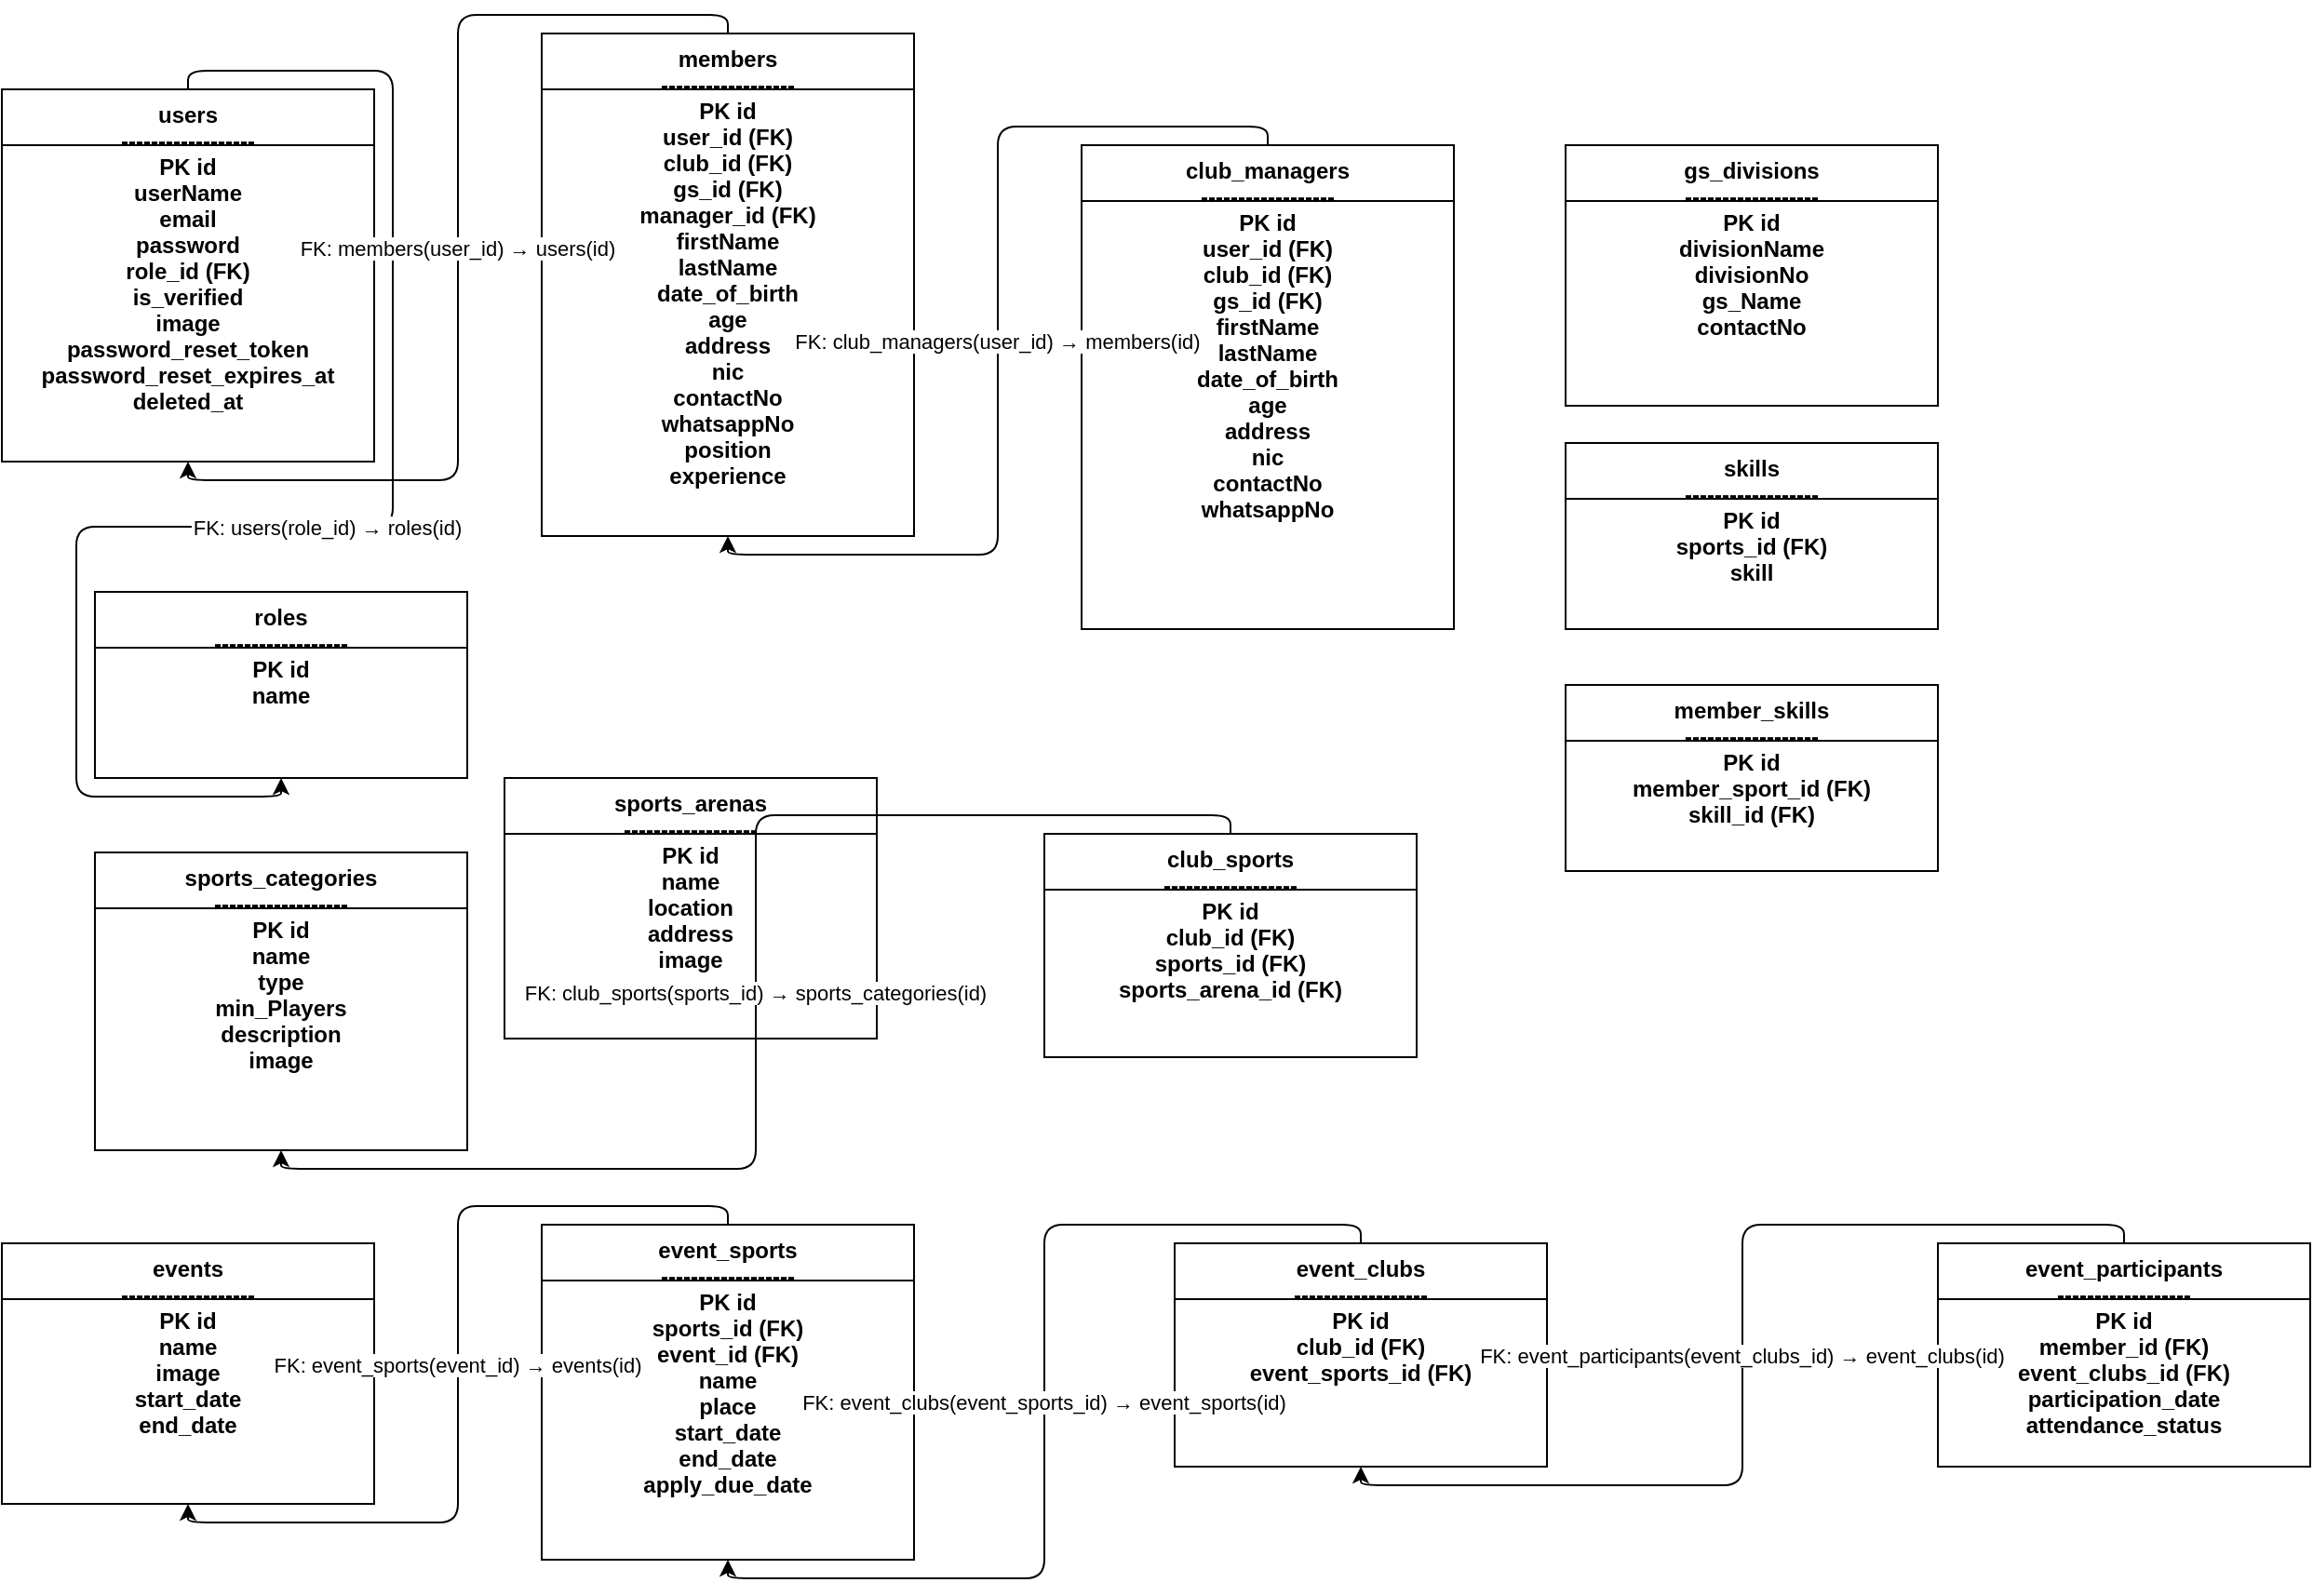 <mxfile>
    <diagram id="mD2tzZAaCmhHmnnn9W-B" name="Page-1">
        <mxGraphModel dx="1567" dy="1699" grid="1" gridSize="10" guides="1" tooltips="1" connect="1" arrows="1" fold="1" page="1" pageScale="1" pageWidth="850" pageHeight="1100" math="0" shadow="0">
            <root>
                <mxCell id="0"/>
                <mxCell id="1" parent="0"/>
                <mxCell id="users" value="users&#10;------------------&#10;PK id&#10;userName&#10;email&#10;password&#10;role_id (FK)&#10;is_verified&#10;image&#10;password_reset_token&#10;password_reset_expires_at&#10;deleted_at" style="shape=table;startSize=30;container=1;collapsible=1;childLayout=tableLayout;fixedRows=1;rowLines=0;fontStyle=1;align=center;resizeLast=1;verticalAlign=top;" parent="1" vertex="1">
                    <mxGeometry x="-10" y="10" width="200" height="200" as="geometry"/>
                </mxCell>
                <mxCell id="roles" value="roles&#10;------------------&#10;PK id&#10;name" style="shape=table;startSize=30;container=1;collapsible=1;childLayout=tableLayout;fixedRows=1;rowLines=0;fontStyle=1;align=center;resizeLast=1;verticalAlign=top;" parent="1" vertex="1">
                    <mxGeometry x="40" y="280" width="200" height="100" as="geometry"/>
                </mxCell>
                <mxCell id="members" value="members&#10;------------------&#10;PK id&#10;user_id (FK)&#10;club_id (FK)&#10;gs_id (FK)&#10;manager_id (FK)&#10;firstName&#10;lastName&#10;date_of_birth&#10;age&#10;address&#10;nic&#10;contactNo&#10;whatsappNo&#10;position&#10;experience" style="shape=table;startSize=30;container=1;collapsible=1;childLayout=tableLayout;fixedRows=1;rowLines=0;fontStyle=1;align=center;resizeLast=1;verticalAlign=top;" parent="1" vertex="1">
                    <mxGeometry x="280" y="-20" width="200" height="270" as="geometry"/>
                </mxCell>
                <mxCell id="club_managers" value="club_managers&#10;------------------&#10;PK id&#10;user_id (FK)&#10;club_id (FK)&#10;gs_id (FK)&#10;firstName&#10;lastName&#10;date_of_birth&#10;age&#10;address&#10;nic&#10;contactNo&#10;whatsappNo" style="shape=table;startSize=30;container=1;collapsible=1;childLayout=tableLayout;fixedRows=1;rowLines=0;fontStyle=1;align=center;resizeLast=1;verticalAlign=top;" parent="1" vertex="1">
                    <mxGeometry x="570" y="40" width="200" height="260" as="geometry"/>
                </mxCell>
                <mxCell id="sports_categories" value="sports_categories&#10;------------------&#10;PK id&#10;name&#10;type&#10;min_Players&#10;description&#10;image" style="shape=table;startSize=30;container=1;collapsible=1;childLayout=tableLayout;fixedRows=1;rowLines=0;fontStyle=1;align=center;resizeLast=1;verticalAlign=top;" parent="1" vertex="1">
                    <mxGeometry x="40" y="420" width="200" height="160" as="geometry"/>
                </mxCell>
                <mxCell id="sports_arenas" value="sports_arenas&#10;------------------&#10;PK id&#10;name&#10;location&#10;address&#10;image" style="shape=table;startSize=30;container=1;collapsible=1;childLayout=tableLayout;fixedRows=1;rowLines=0;fontStyle=1;align=center;resizeLast=1;verticalAlign=top;" parent="1" vertex="1">
                    <mxGeometry x="260" y="380" width="200" height="140" as="geometry"/>
                </mxCell>
                <mxCell id="club_sports" value="club_sports&#10;------------------&#10;PK id&#10;club_id (FK)&#10;sports_id (FK)&#10;sports_arena_id (FK)" style="shape=table;startSize=30;container=1;collapsible=1;childLayout=tableLayout;fixedRows=1;rowLines=0;fontStyle=1;align=center;resizeLast=1;verticalAlign=top;" parent="1" vertex="1">
                    <mxGeometry x="550" y="410" width="200" height="120" as="geometry"/>
                </mxCell>
                <mxCell id="gs_divisions" value="gs_divisions&#10;------------------&#10;PK id&#10;divisionName&#10;divisionNo&#10;gs_Name&#10;contactNo" style="shape=table;startSize=30;container=1;collapsible=1;childLayout=tableLayout;fixedRows=1;rowLines=0;fontStyle=1;align=center;resizeLast=1;verticalAlign=top;" parent="1" vertex="1">
                    <mxGeometry x="830" y="40" width="200" height="140" as="geometry"/>
                </mxCell>
                <mxCell id="skills" value="skills&#10;------------------&#10;PK id&#10;sports_id (FK)&#10;skill" style="shape=table;startSize=30;container=1;collapsible=1;childLayout=tableLayout;fixedRows=1;rowLines=0;fontStyle=1;align=center;resizeLast=1;verticalAlign=top;" parent="1" vertex="1">
                    <mxGeometry x="830" y="200" width="200" height="100" as="geometry"/>
                </mxCell>
                <mxCell id="member_skills" value="member_skills&#10;------------------&#10;PK id&#10;member_sport_id (FK)&#10;skill_id (FK)" style="shape=table;startSize=30;container=1;collapsible=1;childLayout=tableLayout;fixedRows=1;rowLines=0;fontStyle=1;align=center;resizeLast=1;verticalAlign=top;" parent="1" vertex="1">
                    <mxGeometry x="830" y="330" width="200" height="100" as="geometry"/>
                </mxCell>
                <mxCell id="events" value="events&#10;------------------&#10;PK id&#10;name&#10;image&#10;start_date&#10;end_date" style="shape=table;startSize=30;container=1;collapsible=1;childLayout=tableLayout;fixedRows=1;rowLines=0;fontStyle=1;align=center;resizeLast=1;verticalAlign=top;" parent="1" vertex="1">
                    <mxGeometry x="-10" y="630" width="200" height="140" as="geometry"/>
                </mxCell>
                <mxCell id="event_sports" value="event_sports&#10;------------------&#10;PK id&#10;sports_id (FK)&#10;event_id (FK)&#10;name&#10;place&#10;start_date&#10;end_date&#10;apply_due_date" style="shape=table;startSize=30;container=1;collapsible=1;childLayout=tableLayout;fixedRows=1;rowLines=0;fontStyle=1;align=center;resizeLast=1;verticalAlign=top;" parent="1" vertex="1">
                    <mxGeometry x="280" y="620" width="200" height="180" as="geometry"/>
                </mxCell>
                <mxCell id="event_clubs" value="event_clubs&#10;------------------&#10;PK id&#10;club_id (FK)&#10;event_sports_id (FK)" style="shape=table;startSize=30;container=1;collapsible=1;childLayout=tableLayout;fixedRows=1;rowLines=0;fontStyle=1;align=center;resizeLast=1;verticalAlign=top;" parent="1" vertex="1">
                    <mxGeometry x="620" y="630" width="200" height="120" as="geometry"/>
                </mxCell>
                <mxCell id="event_participants" value="event_participants&#10;------------------&#10;PK id&#10;member_id (FK)&#10;event_clubs_id (FK)&#10;participation_date&#10;attendance_status" style="shape=table;startSize=30;container=1;collapsible=1;childLayout=tableLayout;fixedRows=1;rowLines=0;fontStyle=1;align=center;resizeLast=1;verticalAlign=top;" parent="1" vertex="1">
                    <mxGeometry x="1030" y="630" width="200" height="120" as="geometry"/>
                </mxCell>
                <mxCell id="fk_users_roles" value="FK: users(role_id) → roles(id)" style="edgeStyle=orthogonalEdgeStyle;orthogonalLoop=1;exitX=0.5;exitY=0;entryX=0.5;entryY=1;" parent="1" source="users" target="roles" edge="1">
                    <mxGeometry relative="1" as="geometry"/>
                </mxCell>
                <mxCell id="fk_members_users" value="FK: members(user_id) → users(id)" style="edgeStyle=orthogonalEdgeStyle;orthogonalLoop=1;exitX=0.5;exitY=0;entryX=0.5;entryY=1;" parent="1" source="members" target="users" edge="1">
                    <mxGeometry relative="1" as="geometry"/>
                </mxCell>
                <mxCell id="fk_club_managers_members" value="FK: club_managers(user_id) → members(id)" style="edgeStyle=orthogonalEdgeStyle;orthogonalLoop=1;exitX=0.5;exitY=0;entryX=0.5;entryY=1;" parent="1" source="club_managers" target="members" edge="1">
                    <mxGeometry relative="1" as="geometry"/>
                </mxCell>
                <mxCell id="fk_member_sports_members" value="FK: member_sports(member_id) → members(id)" style="edgeStyle=orthogonalEdgeStyle;orthogonalLoop=1;exitX=0.5;exitY=0;entryX=0.5;entryY=1;" parent="1" target="members" edge="1">
                    <mxGeometry relative="1" as="geometry"/>
                </mxCell>
                <mxCell id="fk_club_sports_clubs" value="FK: club_sports(club_id) → clubs(id)" style="edgeStyle=orthogonalEdgeStyle;orthogonalLoop=1;exitX=0.5;exitY=0;entryX=0.5;entryY=1;" parent="1" source="club_sports" edge="1">
                    <mxGeometry relative="1" as="geometry"/>
                </mxCell>
                <mxCell id="fk_club_sports_sports" value="FK: club_sports(sports_id) → sports_categories(id)" style="edgeStyle=orthogonalEdgeStyle;orthogonalLoop=1;exitX=0.5;exitY=0;entryX=0.5;entryY=1;" parent="1" source="club_sports" target="sports_categories" edge="1">
                    <mxGeometry relative="1" as="geometry"/>
                </mxCell>
                <mxCell id="fk_event_sports_events" value="FK: event_sports(event_id) → events(id)" style="edgeStyle=orthogonalEdgeStyle;orthogonalLoop=1;exitX=0.5;exitY=0;entryX=0.5;entryY=1;" parent="1" source="event_sports" target="events" edge="1">
                    <mxGeometry relative="1" as="geometry"/>
                </mxCell>
                <mxCell id="fk_event_clubs_event_sports" value="FK: event_clubs(event_sports_id) → event_sports(id)" style="edgeStyle=orthogonalEdgeStyle;orthogonalLoop=1;exitX=0.5;exitY=0;entryX=0.5;entryY=1;" parent="1" source="event_clubs" target="event_sports" edge="1">
                    <mxGeometry relative="1" as="geometry"/>
                </mxCell>
                <mxCell id="fk_event_participants_event_clubs" value="FK: event_participants(event_clubs_id) → event_clubs(id)" style="edgeStyle=orthogonalEdgeStyle;orthogonalLoop=1;exitX=0.5;exitY=0;entryX=0.5;entryY=1;" parent="1" source="event_participants" target="event_clubs" edge="1">
                    <mxGeometry relative="1" as="geometry"/>
                </mxCell>
            </root>
        </mxGraphModel>
    </diagram>
</mxfile>